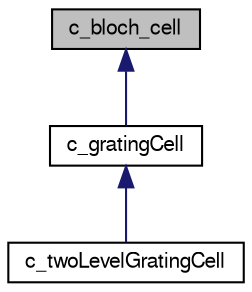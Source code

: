 digraph "c_bloch_cell"
{
 // LATEX_PDF_SIZE
  edge [fontname="FreeSans",fontsize="10",labelfontname="FreeSans",labelfontsize="10"];
  node [fontname="FreeSans",fontsize="10",shape=record];
  Node0 [label="c_bloch_cell",height=0.2,width=0.4,color="black", fillcolor="grey75", style="filled", fontcolor="black",tooltip=" "];
  Node0 -> Node1 [dir="back",color="midnightblue",fontsize="10",style="solid",fontname="FreeSans"];
  Node1 [label="c_gratingCell",height=0.2,width=0.4,color="black", fillcolor="white", style="filled",URL="$classc__grating_cell.html",tooltip=" "];
  Node1 -> Node2 [dir="back",color="midnightblue",fontsize="10",style="solid",fontname="FreeSans"];
  Node2 [label="c_twoLevelGratingCell",height=0.2,width=0.4,color="black", fillcolor="white", style="filled",URL="$classc__two_level_grating_cell.html",tooltip=" "];
}
